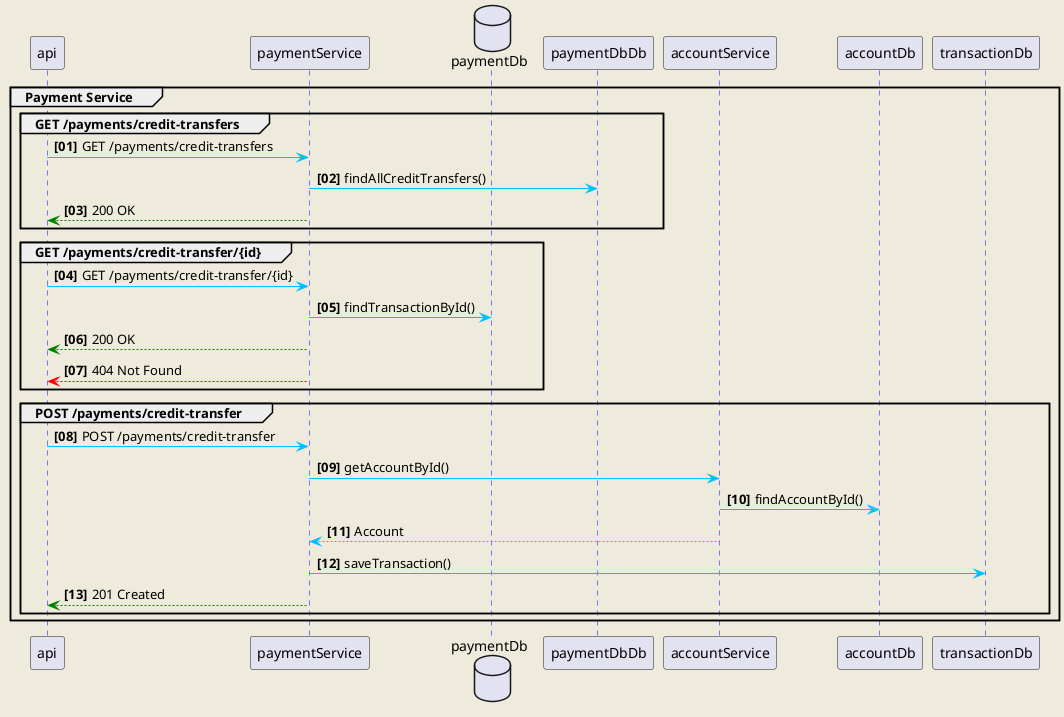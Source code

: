 @startuml
skinparam backgroundColor #EEEBDC
skinparam sequence {
ArrowColor DeepSkyBlue
ActorBorderColor DeepSkyBlue
LifeLineBorderColor blue
LifeLineBackgroundColor #A9DCDF}

autonumber 1 1 "<b>[00]"
group Payment Service
    group GET /payments/credit-transfers
        api -> paymentService: GET /payments/credit-transfers
        database    paymentDb    as paymentDb
        paymentService -> paymentDbDb: findAllCreditTransfers()
        api <-[#green]- paymentService: 200 OK
    end
    group GET /payments/credit-transfer/{id}
        api -> paymentService: GET /payments/credit-transfer/{id}
        paymentService -> paymentDb: findTransactionById()
        api <-[#green]- paymentService: 200 OK
        api <-[#red]- paymentService: 404 Not Found
    end
    group POST /payments/credit-transfer
           api -> paymentService: POST /payments/credit-transfer
            paymentService -> accountService: getAccountById()
            accountService -> accountDb: findAccountById()
            accountService --> paymentService: Account
            paymentService -> transactionDb: saveTransaction()
            api <-[#green]- paymentService: 201 Created
    end
end
@enduml